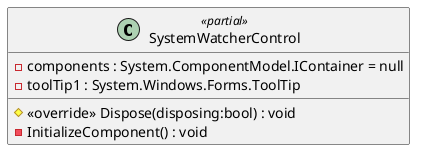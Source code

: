 @startuml
class SystemWatcherControl <<partial>> {
    - components : System.ComponentModel.IContainer = null
    # <<override>> Dispose(disposing:bool) : void
    - InitializeComponent() : void
    - toolTip1 : System.Windows.Forms.ToolTip
}
@enduml
